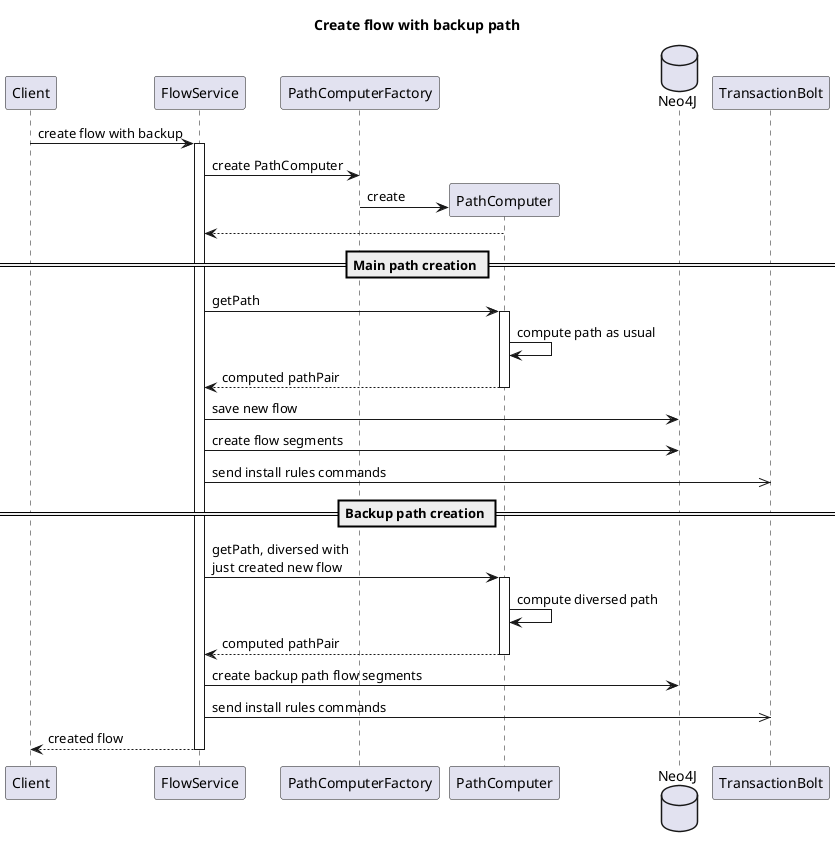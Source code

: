 @startuml
title Create flow with backup path

participant Client
participant FlowService
participant PathComputerFactory
participant PathComputer
database Neo4J
participant TransactionBolt

Client -> FlowService: create flow with backup
activate FlowService

FlowService -> PathComputerFactory: create PathComputer
create PathComputer
PathComputerFactory -> PathComputer: create
PathComputer --> FlowService

== Main path creation ==
FlowService -> PathComputer: getPath
activate PathComputer
PathComputer -> PathComputer: compute path as usual
PathComputer --> FlowService: computed pathPair
deactivate PathComputer

FlowService -> Neo4J: save new flow
FlowService -> Neo4J: create flow segments
FlowService ->> TransactionBolt: send install rules commands

== Backup path creation ==
FlowService -> PathComputer: getPath, diversed with\njust created new flow
activate PathComputer
PathComputer -> PathComputer: compute diversed path
PathComputer --> FlowService: computed pathPair
deactivate PathComputer

FlowService -> Neo4J: create backup path flow segments
FlowService ->> TransactionBolt: send install rules commands

FlowService --> Client: created flow
deactivate FlowService
@enduml
